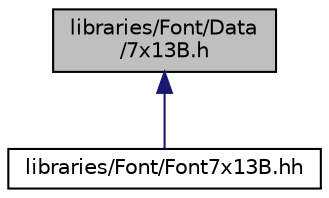 digraph "libraries/Font/Data/7x13B.h"
{
  edge [fontname="Helvetica",fontsize="10",labelfontname="Helvetica",labelfontsize="10"];
  node [fontname="Helvetica",fontsize="10",shape=record];
  Node1 [label="libraries/Font/Data\l/7x13B.h",height=0.2,width=0.4,color="black", fillcolor="grey75", style="filled", fontcolor="black"];
  Node1 -> Node2 [dir="back",color="midnightblue",fontsize="10",style="solid",fontname="Helvetica"];
  Node2 [label="libraries/Font/Font7x13B.hh",height=0.2,width=0.4,color="black", fillcolor="white", style="filled",URL="$da/d32/Font7x13B_8hh.html"];
}
